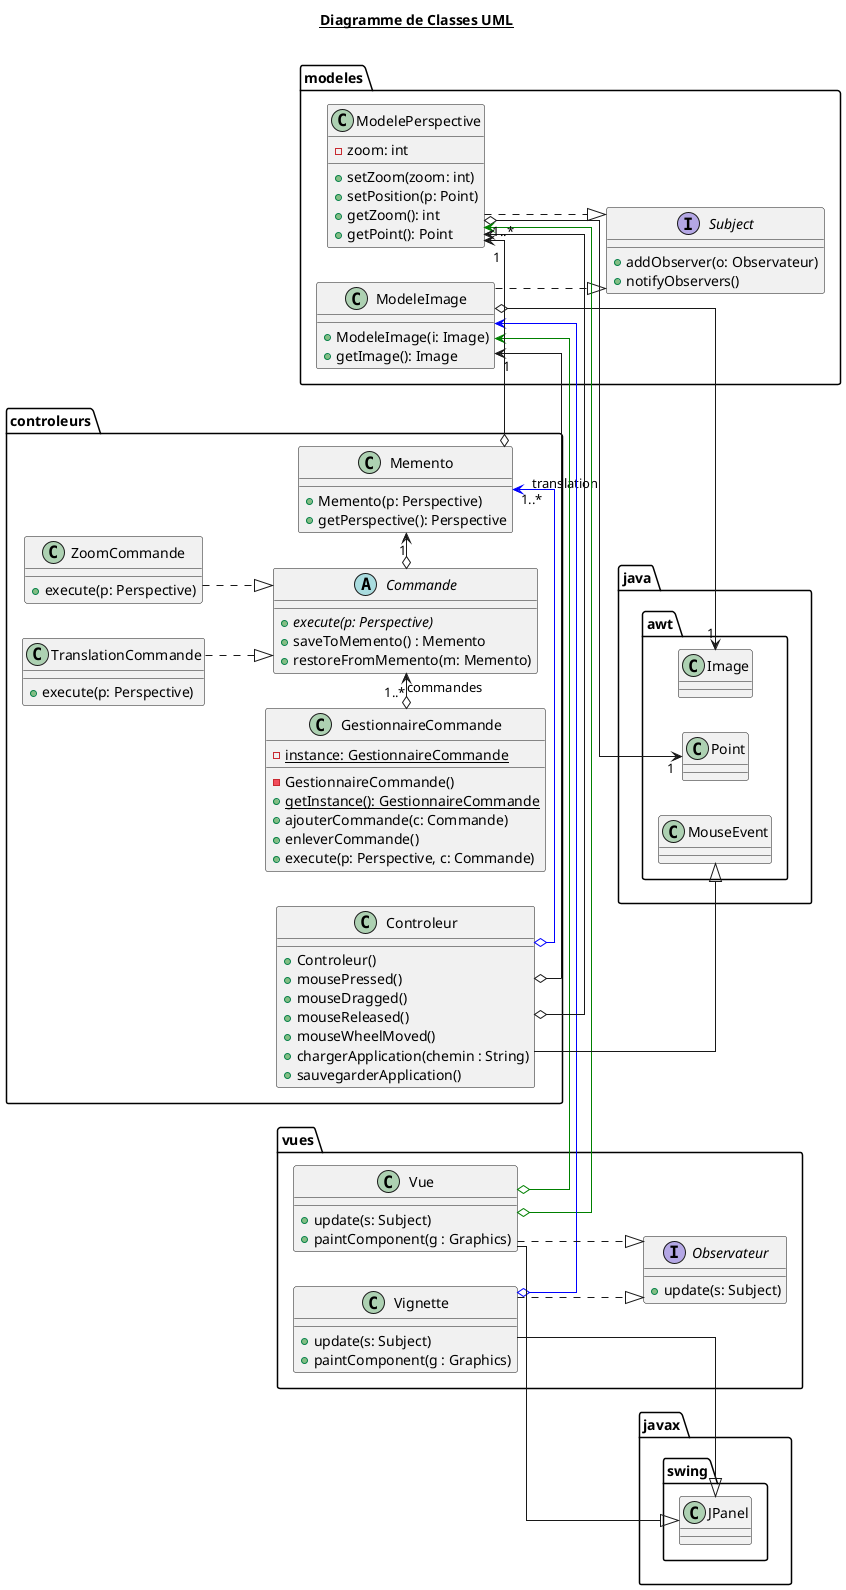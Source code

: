 @startuml
left to right direction

skinparam linetype ortho
title __Diagramme de Classes UML__\n


  namespace modeles {
    class modeles.ModeleImage {
      +ModeleImage(i: Image)
      +getImage(): Image
    }
  }

  namespace modeles {
      class modeles.ModelePerspective {
          - zoom: int
          +setZoom(zoom: int)
          +setPosition(p: Point)
          +getZoom(): int
          +getPoint(): Point

      }
    }

namespace modeles {
    interface modeles.Subject {
      + addObserver(o: Observateur)
      + notifyObservers()
    }
}



namespace java.awt {
  class java.awt.Image {}
  class java.awt.Point{}
  class MouseEvent {}
}

modeles.ModeleImage ..|> modeles.Subject
modeles.ModelePerspective ..|> modeles.Subject
modeles.ModeleImage o--> "1" java.awt.Image
modeles.ModelePerspective o-[norank]-> "1" java.awt.Point :  "translation"



namespace vues {
  class vues.Vignette {
        + update(s: Subject)
        + paintComponent(g : Graphics)
  }
}

namespace vues {
  class vues.Vue {
        + update(s: Subject)
        + paintComponent(g : Graphics)
  }
}


namespace vues {
    interface Observateur {
      + update(s: Subject)
    }
}

namespace javax.swing {
  class JPanel {}
}



vues.Vue o-[#green]> modeles.ModeleImage
vues.Vue o-[#green]> modeles.ModelePerspective
vues.Vignette o-[#blue]> modeles.ModeleImage
vues.Vue ..|> vues.Observateur
vues.Vignette ..|> vues.Observateur
vues.Vue --|> javax.swing.JPanel
vues.Vignette --|> javax.swing.JPanel



namespace controleurs {
  class Controleur {
    + Controleur()
    + mousePressed()
    + mouseDragged()
    + mouseReleased()
    + mouseWheelMoved()
    + chargerApplication(chemin : String)
    + sauvegarderApplication()
  }

  abstract Commande {
    {abstract} + execute(p: Perspective)
        + saveToMemento() : Memento
        + restoreFromMemento(m: Memento)
   }

   class  Memento {
    +Memento(p: Perspective)
    +getPerspective(): Perspective
   }

   class ZoomCommande {
+ execute(p: Perspective)
  }
  class TranslationCommande {
  + execute(p: Perspective)
  }

  class GestionnaireCommande {
    {static} - instance: GestionnaireCommande
    - GestionnaireCommande()
    {static} + getInstance(): GestionnaireCommande
    + ajouterCommande(c: Commande)
    + enleverCommande()
    + execute(p: Perspective, c: Commande)

  }

}

controleurs.ZoomCommande ..|> controleurs.Commande
controleurs.TranslationCommande ..|> controleurs.Commande
controleurs.GestionnaireCommande "1..*" o->  controleurs.Commande : commandes
controleurs.Commande o-> "1" controleurs.Memento
controleurs.Memento o-> "1" modeles.ModelePerspective
controleurs.Controleur --|> java.awt.MouseEvent
controleurs.Controleur o-> "1..*" modeles.ModelePerspective
controleurs.Controleur o-> "1" modeles.ModeleImage
controleurs.Controleur o-[#blue]> "1..*" controleurs.Memento


@enduml